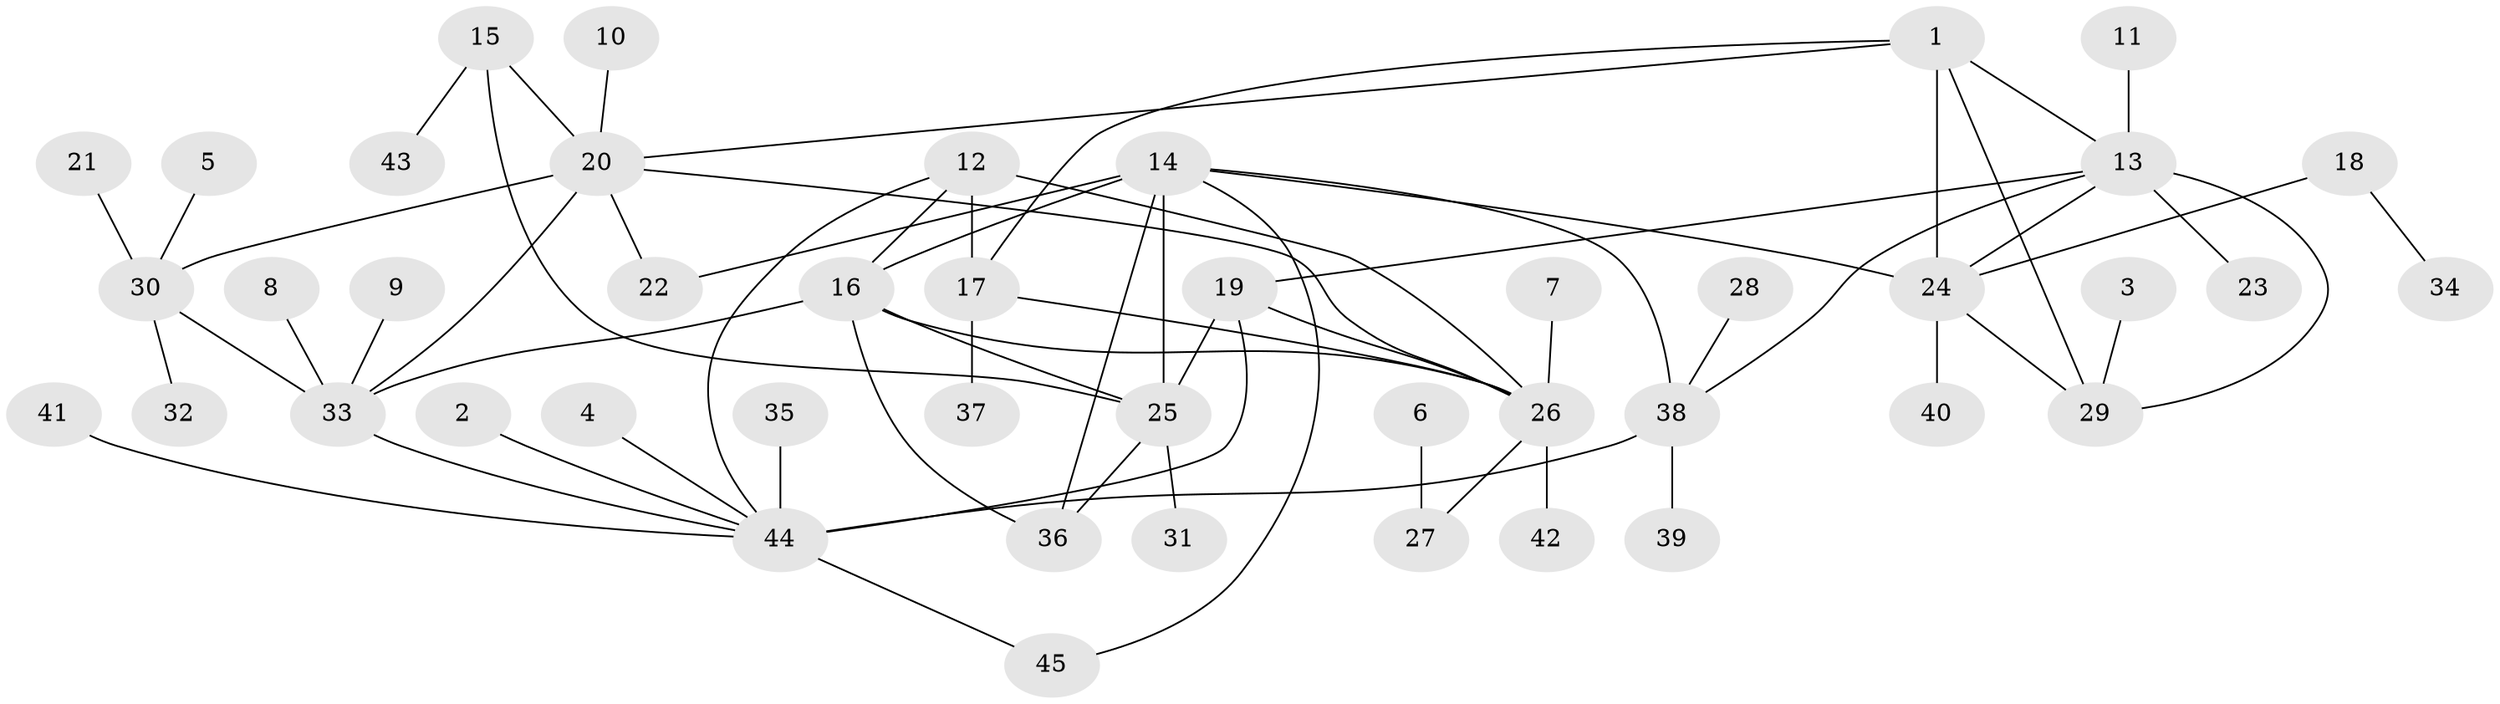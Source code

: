 // original degree distribution, {6: 0.0449438202247191, 12: 0.011235955056179775, 4: 0.07865168539325842, 9: 0.011235955056179775, 8: 0.056179775280898875, 5: 0.033707865168539325, 7: 0.011235955056179775, 11: 0.011235955056179775, 1: 0.5617977528089888, 3: 0.0449438202247191, 2: 0.1348314606741573}
// Generated by graph-tools (version 1.1) at 2025/50/03/09/25 03:50:32]
// undirected, 45 vertices, 65 edges
graph export_dot {
graph [start="1"]
  node [color=gray90,style=filled];
  1;
  2;
  3;
  4;
  5;
  6;
  7;
  8;
  9;
  10;
  11;
  12;
  13;
  14;
  15;
  16;
  17;
  18;
  19;
  20;
  21;
  22;
  23;
  24;
  25;
  26;
  27;
  28;
  29;
  30;
  31;
  32;
  33;
  34;
  35;
  36;
  37;
  38;
  39;
  40;
  41;
  42;
  43;
  44;
  45;
  1 -- 13 [weight=1.0];
  1 -- 17 [weight=1.0];
  1 -- 20 [weight=1.0];
  1 -- 24 [weight=1.0];
  1 -- 29 [weight=1.0];
  2 -- 44 [weight=1.0];
  3 -- 29 [weight=1.0];
  4 -- 44 [weight=1.0];
  5 -- 30 [weight=1.0];
  6 -- 27 [weight=1.0];
  7 -- 26 [weight=1.0];
  8 -- 33 [weight=1.0];
  9 -- 33 [weight=1.0];
  10 -- 20 [weight=1.0];
  11 -- 13 [weight=1.0];
  12 -- 16 [weight=1.0];
  12 -- 17 [weight=2.0];
  12 -- 26 [weight=2.0];
  12 -- 44 [weight=1.0];
  13 -- 19 [weight=1.0];
  13 -- 23 [weight=1.0];
  13 -- 24 [weight=1.0];
  13 -- 29 [weight=1.0];
  13 -- 38 [weight=1.0];
  14 -- 16 [weight=1.0];
  14 -- 22 [weight=1.0];
  14 -- 24 [weight=1.0];
  14 -- 25 [weight=1.0];
  14 -- 36 [weight=1.0];
  14 -- 38 [weight=1.0];
  14 -- 45 [weight=1.0];
  15 -- 20 [weight=1.0];
  15 -- 25 [weight=1.0];
  15 -- 43 [weight=1.0];
  16 -- 25 [weight=1.0];
  16 -- 26 [weight=1.0];
  16 -- 33 [weight=1.0];
  16 -- 36 [weight=1.0];
  17 -- 26 [weight=1.0];
  17 -- 37 [weight=1.0];
  18 -- 24 [weight=1.0];
  18 -- 34 [weight=1.0];
  19 -- 25 [weight=1.0];
  19 -- 26 [weight=1.0];
  19 -- 44 [weight=1.0];
  20 -- 22 [weight=1.0];
  20 -- 26 [weight=1.0];
  20 -- 30 [weight=2.0];
  20 -- 33 [weight=1.0];
  21 -- 30 [weight=1.0];
  24 -- 29 [weight=1.0];
  24 -- 40 [weight=1.0];
  25 -- 31 [weight=1.0];
  25 -- 36 [weight=1.0];
  26 -- 27 [weight=1.0];
  26 -- 42 [weight=1.0];
  28 -- 38 [weight=1.0];
  30 -- 32 [weight=1.0];
  30 -- 33 [weight=2.0];
  33 -- 44 [weight=1.0];
  35 -- 44 [weight=1.0];
  38 -- 39 [weight=1.0];
  38 -- 44 [weight=3.0];
  41 -- 44 [weight=1.0];
  44 -- 45 [weight=1.0];
}
